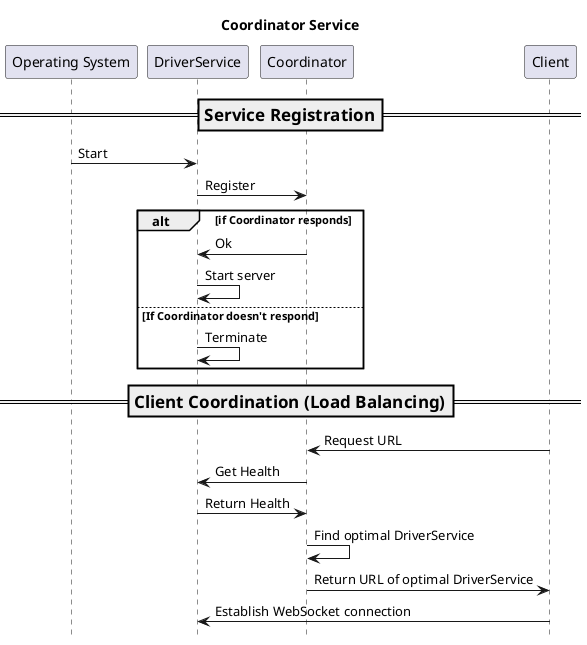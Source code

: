 @startuml
hide footbox
title Coordinator Service
participant "Operating System" as os
participant "DriverService" as driverservice
participant "Coordinator" as coordinator
participant "Client" as client

=== Service Registration ==
os -> driverservice : Start
driverservice -> coordinator : Register

alt if Coordinator responds
    coordinator -> driverservice : Ok
    driverservice -> driverservice : Start server
else If Coordinator doesn't respond
    driverservice -> driverservice : Terminate
end

=== Client Coordination (Load Balancing) ==
client -> coordinator : Request URL
coordinator -> driverservice : Get Health
driverservice -> coordinator : Return Health
coordinator -> coordinator : Find optimal DriverService
coordinator -> client : Return URL of optimal DriverService
client -> driverservice : Establish WebSocket connection

@enduml